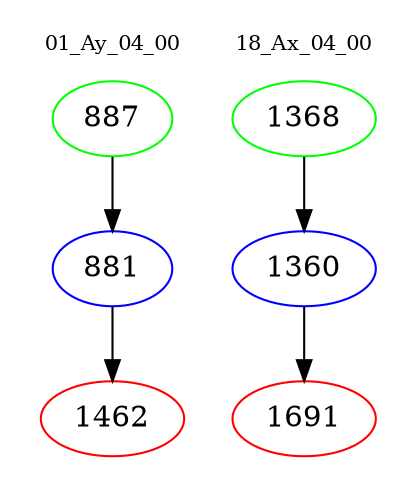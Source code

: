 digraph{
subgraph cluster_0 {
color = white
label = "01_Ay_04_00";
fontsize=10;
T0_887 [label="887", color="green"]
T0_887 -> T0_881 [color="black"]
T0_881 [label="881", color="blue"]
T0_881 -> T0_1462 [color="black"]
T0_1462 [label="1462", color="red"]
}
subgraph cluster_1 {
color = white
label = "18_Ax_04_00";
fontsize=10;
T1_1368 [label="1368", color="green"]
T1_1368 -> T1_1360 [color="black"]
T1_1360 [label="1360", color="blue"]
T1_1360 -> T1_1691 [color="black"]
T1_1691 [label="1691", color="red"]
}
}

